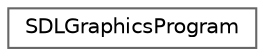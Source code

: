 digraph "Graphical Class Hierarchy"
{
 // LATEX_PDF_SIZE
  bgcolor="transparent";
  edge [fontname=Helvetica,fontsize=10,labelfontname=Helvetica,labelfontsize=10];
  node [fontname=Helvetica,fontsize=10,shape=box,height=0.2,width=0.4];
  rankdir="LR";
  Node0 [id="Node000000",label="SDLGraphicsProgram",height=0.2,width=0.4,color="grey40", fillcolor="white", style="filled",URL="$class_s_d_l_graphics_program.html",tooltip=" "];
}
